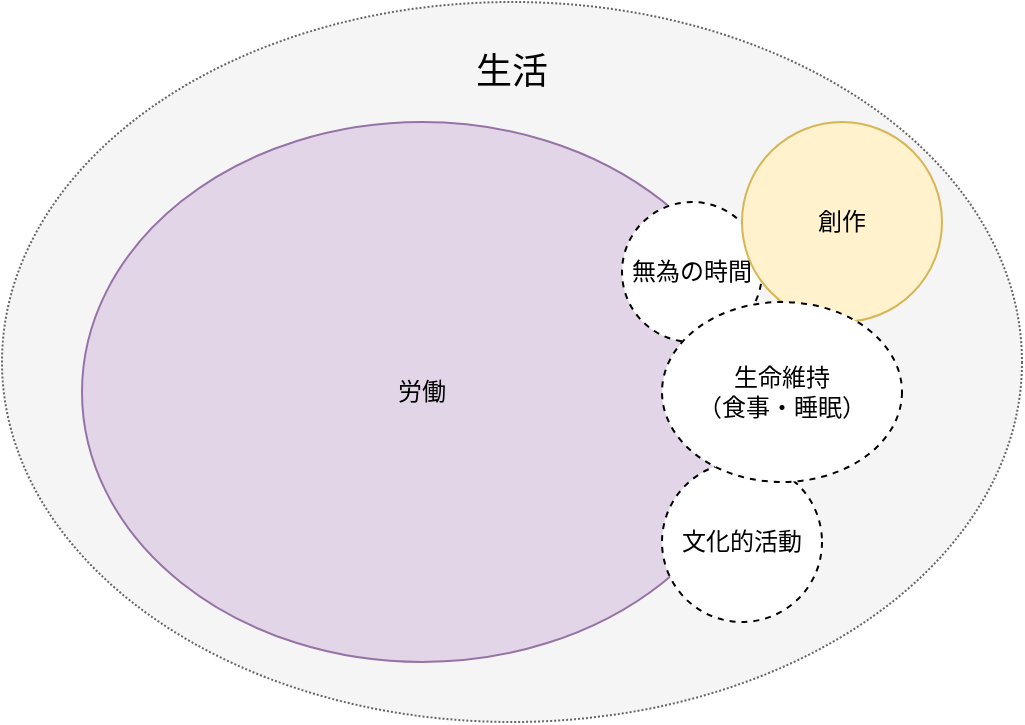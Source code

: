<mxfile version="26.1.1">
  <diagram name="ページ1" id="SFx3aGE5nhZYy7ZjdnXA">
    <mxGraphModel grid="1" page="1" gridSize="10" guides="1" tooltips="1" connect="1" arrows="1" fold="1" pageScale="1" pageWidth="827" pageHeight="1169" math="0" shadow="0">
      <root>
        <mxCell id="0" />
        <mxCell id="1" parent="0" />
        <mxCell id="G6jeYll52axkyOfYJdFs-6" value="" style="ellipse;whiteSpace=wrap;html=1;fillColor=#f5f5f5;fontColor=#333333;strokeColor=#666666;dashed=1;dashPattern=1 1;" vertex="1" parent="1">
          <mxGeometry x="170" y="200" width="510" height="360" as="geometry" />
        </mxCell>
        <mxCell id="G6jeYll52axkyOfYJdFs-2" value="労働" style="ellipse;whiteSpace=wrap;html=1;fillColor=#e1d5e7;strokeColor=#9673a6;" vertex="1" parent="1">
          <mxGeometry x="210" y="260" width="340" height="270" as="geometry" />
        </mxCell>
        <mxCell id="G6jeYll52axkyOfYJdFs-5" value="無為の時間" style="ellipse;whiteSpace=wrap;html=1;dashed=1;" vertex="1" parent="1">
          <mxGeometry x="480" y="300" width="70" height="70" as="geometry" />
        </mxCell>
        <mxCell id="G6jeYll52axkyOfYJdFs-3" value="創作" style="ellipse;whiteSpace=wrap;html=1;fillColor=#fff2cc;strokeColor=#d6b656;" vertex="1" parent="1">
          <mxGeometry x="540" y="260" width="100" height="100" as="geometry" />
        </mxCell>
        <mxCell id="G6jeYll52axkyOfYJdFs-7" value="文化的活動" style="ellipse;whiteSpace=wrap;html=1;dashed=1;" vertex="1" parent="1">
          <mxGeometry x="500" y="430" width="80" height="80" as="geometry" />
        </mxCell>
        <mxCell id="G6jeYll52axkyOfYJdFs-8" value="&lt;font style=&quot;font-size: 18px;&quot;&gt;生活&lt;/font&gt;" style="text;html=1;align=center;verticalAlign=middle;whiteSpace=wrap;rounded=0;" vertex="1" parent="1">
          <mxGeometry x="395" y="220" width="60" height="30" as="geometry" />
        </mxCell>
        <mxCell id="G6jeYll52axkyOfYJdFs-4" value="生命維持&lt;div&gt;（食事・睡眠）&lt;/div&gt;" style="ellipse;whiteSpace=wrap;html=1;dashed=1;" vertex="1" parent="1">
          <mxGeometry x="500" y="350" width="120" height="90" as="geometry" />
        </mxCell>
      </root>
    </mxGraphModel>
  </diagram>
</mxfile>
